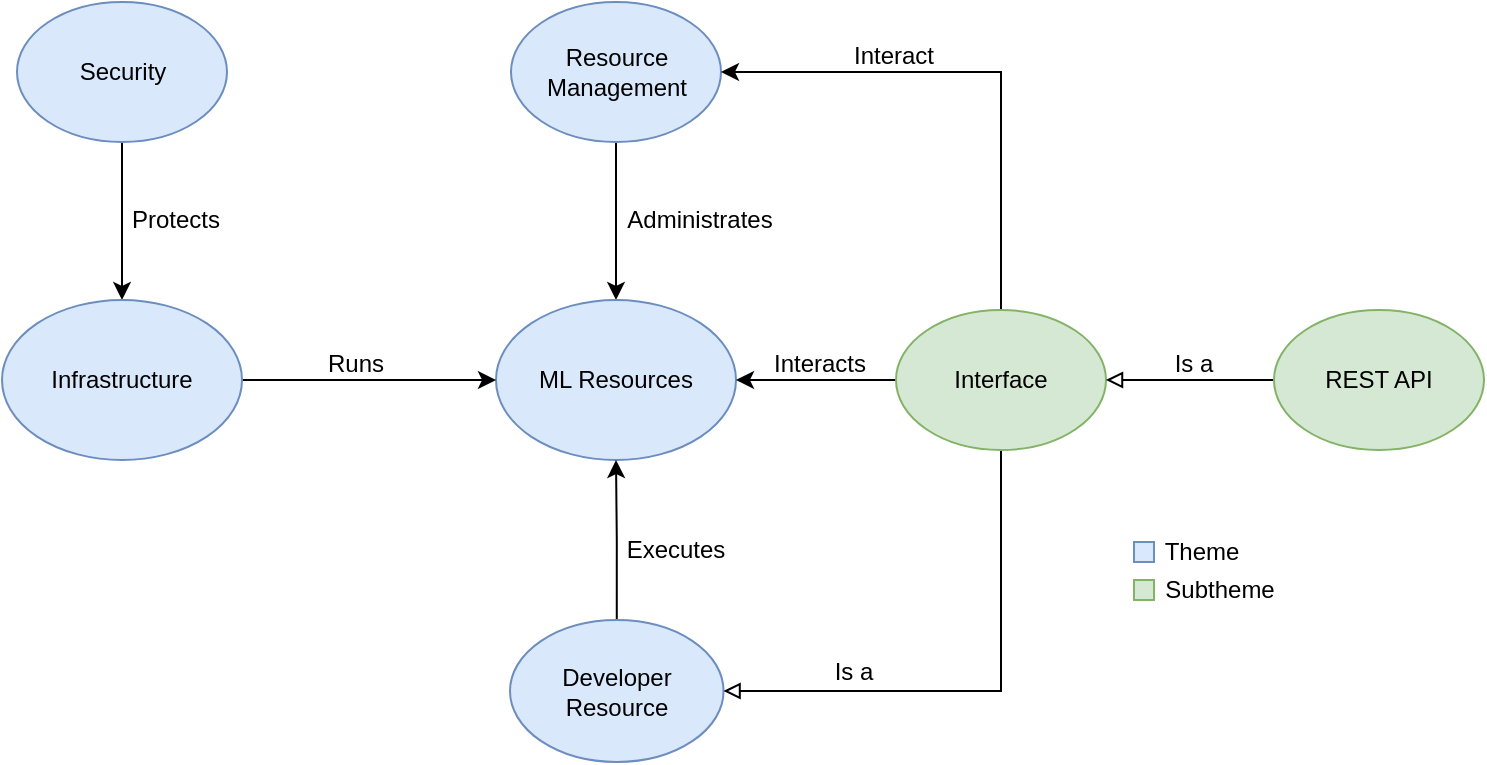 <mxfile version="24.5.3" type="device">
  <diagram name="Page-1" id="ob1ELTUp36BMHdaqQGnK">
    <mxGraphModel dx="1195" dy="808" grid="1" gridSize="10" guides="1" tooltips="1" connect="1" arrows="1" fold="1" page="1" pageScale="1" pageWidth="850" pageHeight="1100" math="0" shadow="0">
      <root>
        <mxCell id="0" />
        <mxCell id="1" parent="0" />
        <mxCell id="ph9kM3ZdTune_FUAI3Xe-6" style="edgeStyle=orthogonalEdgeStyle;rounded=0;orthogonalLoop=1;jettySize=auto;html=1;" parent="1" source="ph9kM3ZdTune_FUAI3Xe-1" target="ph9kM3ZdTune_FUAI3Xe-4" edge="1">
          <mxGeometry relative="1" as="geometry" />
        </mxCell>
        <mxCell id="ph9kM3ZdTune_FUAI3Xe-1" value="Security" style="ellipse;whiteSpace=wrap;html=1;fillColor=#dae8fc;strokeColor=#6c8ebf;" parent="1" vertex="1">
          <mxGeometry x="71.5" y="250" width="105" height="70" as="geometry" />
        </mxCell>
        <mxCell id="ph9kM3ZdTune_FUAI3Xe-12" style="edgeStyle=orthogonalEdgeStyle;rounded=0;orthogonalLoop=1;jettySize=auto;html=1;entryX=0.5;entryY=0;entryDx=0;entryDy=0;" parent="1" source="ph9kM3ZdTune_FUAI3Xe-2" target="ph9kM3ZdTune_FUAI3Xe-3" edge="1">
          <mxGeometry relative="1" as="geometry" />
        </mxCell>
        <mxCell id="ph9kM3ZdTune_FUAI3Xe-2" value="Resource Management" style="ellipse;whiteSpace=wrap;html=1;fillColor=#dae8fc;strokeColor=#6c8ebf;" parent="1" vertex="1">
          <mxGeometry x="318.5" y="250" width="105" height="70" as="geometry" />
        </mxCell>
        <mxCell id="ph9kM3ZdTune_FUAI3Xe-3" value="ML Resources" style="ellipse;whiteSpace=wrap;html=1;fillColor=#dae8fc;strokeColor=#6c8ebf;" parent="1" vertex="1">
          <mxGeometry x="311" y="399" width="120" height="80" as="geometry" />
        </mxCell>
        <mxCell id="ph9kM3ZdTune_FUAI3Xe-18" style="edgeStyle=orthogonalEdgeStyle;rounded=0;orthogonalLoop=1;jettySize=auto;html=1;entryX=0;entryY=0.5;entryDx=0;entryDy=0;" parent="1" source="ph9kM3ZdTune_FUAI3Xe-4" target="ph9kM3ZdTune_FUAI3Xe-3" edge="1">
          <mxGeometry relative="1" as="geometry" />
        </mxCell>
        <mxCell id="ph9kM3ZdTune_FUAI3Xe-4" value="Infrastructure" style="ellipse;whiteSpace=wrap;html=1;fillColor=#dae8fc;strokeColor=#6c8ebf;" parent="1" vertex="1">
          <mxGeometry x="64" y="399" width="120" height="80" as="geometry" />
        </mxCell>
        <mxCell id="ph9kM3ZdTune_FUAI3Xe-10" style="edgeStyle=orthogonalEdgeStyle;rounded=0;orthogonalLoop=1;jettySize=auto;html=1;entryX=0.5;entryY=1;entryDx=0;entryDy=0;" parent="1" source="ph9kM3ZdTune_FUAI3Xe-5" target="ph9kM3ZdTune_FUAI3Xe-3" edge="1">
          <mxGeometry relative="1" as="geometry" />
        </mxCell>
        <mxCell id="ph9kM3ZdTune_FUAI3Xe-5" value="Developer Resource" style="ellipse;whiteSpace=wrap;html=1;fillColor=#dae8fc;strokeColor=#6c8ebf;" parent="1" vertex="1">
          <mxGeometry x="318" y="559" width="106.78" height="71" as="geometry" />
        </mxCell>
        <mxCell id="ph9kM3ZdTune_FUAI3Xe-14" value="Administrates" style="text;html=1;align=center;verticalAlign=middle;whiteSpace=wrap;rounded=0;" parent="1" vertex="1">
          <mxGeometry x="383" y="344" width="60" height="30" as="geometry" />
        </mxCell>
        <mxCell id="ph9kM3ZdTune_FUAI3Xe-15" value="Executes" style="text;html=1;align=center;verticalAlign=middle;whiteSpace=wrap;rounded=0;" parent="1" vertex="1">
          <mxGeometry x="371" y="509" width="60" height="30" as="geometry" />
        </mxCell>
        <mxCell id="ph9kM3ZdTune_FUAI3Xe-16" value="Protects" style="text;html=1;align=center;verticalAlign=middle;whiteSpace=wrap;rounded=0;" parent="1" vertex="1">
          <mxGeometry x="120.5" y="344" width="60" height="30" as="geometry" />
        </mxCell>
        <mxCell id="ph9kM3ZdTune_FUAI3Xe-19" value="Runs" style="text;html=1;align=center;verticalAlign=middle;whiteSpace=wrap;rounded=0;" parent="1" vertex="1">
          <mxGeometry x="211" y="416" width="60" height="30" as="geometry" />
        </mxCell>
        <mxCell id="2U9mbCdV4iQE0KTy1GLF-2" style="edgeStyle=orthogonalEdgeStyle;rounded=0;orthogonalLoop=1;jettySize=auto;html=1;entryX=1;entryY=0.5;entryDx=0;entryDy=0;exitX=0.5;exitY=0;exitDx=0;exitDy=0;" parent="1" source="2U9mbCdV4iQE0KTy1GLF-1" target="ph9kM3ZdTune_FUAI3Xe-2" edge="1">
          <mxGeometry relative="1" as="geometry" />
        </mxCell>
        <mxCell id="2U9mbCdV4iQE0KTy1GLF-6" style="edgeStyle=orthogonalEdgeStyle;rounded=0;orthogonalLoop=1;jettySize=auto;html=1;entryX=1;entryY=0.5;entryDx=0;entryDy=0;" parent="1" source="2U9mbCdV4iQE0KTy1GLF-1" target="ph9kM3ZdTune_FUAI3Xe-3" edge="1">
          <mxGeometry relative="1" as="geometry" />
        </mxCell>
        <mxCell id="2U9mbCdV4iQE0KTy1GLF-10" style="edgeStyle=orthogonalEdgeStyle;rounded=0;orthogonalLoop=1;jettySize=auto;html=1;exitX=0.5;exitY=1;exitDx=0;exitDy=0;entryX=1;entryY=0.5;entryDx=0;entryDy=0;endArrow=block;endFill=0;" parent="1" source="2U9mbCdV4iQE0KTy1GLF-1" target="ph9kM3ZdTune_FUAI3Xe-5" edge="1">
          <mxGeometry relative="1" as="geometry" />
        </mxCell>
        <mxCell id="2U9mbCdV4iQE0KTy1GLF-1" value="Interface" style="ellipse;whiteSpace=wrap;html=1;fillColor=#d5e8d4;strokeColor=#82b366;" parent="1" vertex="1">
          <mxGeometry x="511" y="404" width="105" height="70" as="geometry" />
        </mxCell>
        <mxCell id="2U9mbCdV4iQE0KTy1GLF-9" style="edgeStyle=orthogonalEdgeStyle;rounded=0;orthogonalLoop=1;jettySize=auto;html=1;exitX=0;exitY=0.5;exitDx=0;exitDy=0;entryX=1;entryY=0.5;entryDx=0;entryDy=0;endArrow=block;endFill=0;" parent="1" source="2U9mbCdV4iQE0KTy1GLF-5" target="2U9mbCdV4iQE0KTy1GLF-1" edge="1">
          <mxGeometry relative="1" as="geometry" />
        </mxCell>
        <mxCell id="2U9mbCdV4iQE0KTy1GLF-5" value="REST API" style="ellipse;whiteSpace=wrap;html=1;fillColor=#d5e8d4;strokeColor=#82b366;" parent="1" vertex="1">
          <mxGeometry x="700" y="404" width="105" height="70" as="geometry" />
        </mxCell>
        <mxCell id="2U9mbCdV4iQE0KTy1GLF-11" value="Is a" style="text;html=1;align=center;verticalAlign=middle;whiteSpace=wrap;rounded=0;" parent="1" vertex="1">
          <mxGeometry x="460" y="570" width="60" height="30" as="geometry" />
        </mxCell>
        <mxCell id="2U9mbCdV4iQE0KTy1GLF-12" value="Is a" style="text;html=1;align=center;verticalAlign=middle;whiteSpace=wrap;rounded=0;" parent="1" vertex="1">
          <mxGeometry x="630" y="416" width="60" height="30" as="geometry" />
        </mxCell>
        <mxCell id="2U9mbCdV4iQE0KTy1GLF-13" value="Interact" style="text;html=1;align=center;verticalAlign=middle;whiteSpace=wrap;rounded=0;" parent="1" vertex="1">
          <mxGeometry x="480" y="262" width="60" height="30" as="geometry" />
        </mxCell>
        <mxCell id="2U9mbCdV4iQE0KTy1GLF-15" value="Interacts" style="text;html=1;align=center;verticalAlign=middle;whiteSpace=wrap;rounded=0;" parent="1" vertex="1">
          <mxGeometry x="443" y="416" width="60" height="30" as="geometry" />
        </mxCell>
        <mxCell id="cC3RtU826plFe26PlU0S-1" value="" style="rounded=0;whiteSpace=wrap;html=1;fillColor=#dae8fc;strokeColor=#6c8ebf;" vertex="1" parent="1">
          <mxGeometry x="630" y="520" width="10" height="10" as="geometry" />
        </mxCell>
        <mxCell id="cC3RtU826plFe26PlU0S-2" value="" style="rounded=0;whiteSpace=wrap;html=1;fillColor=#d5e8d4;strokeColor=#82b366;" vertex="1" parent="1">
          <mxGeometry x="630" y="539" width="10" height="10" as="geometry" />
        </mxCell>
        <mxCell id="cC3RtU826plFe26PlU0S-3" value="Theme" style="text;html=1;align=center;verticalAlign=middle;whiteSpace=wrap;rounded=0;" vertex="1" parent="1">
          <mxGeometry x="639" y="515.5" width="50" height="19" as="geometry" />
        </mxCell>
        <mxCell id="cC3RtU826plFe26PlU0S-4" value="Subtheme" style="text;html=1;align=center;verticalAlign=middle;whiteSpace=wrap;rounded=0;" vertex="1" parent="1">
          <mxGeometry x="648" y="534.5" width="50" height="19" as="geometry" />
        </mxCell>
      </root>
    </mxGraphModel>
  </diagram>
</mxfile>
